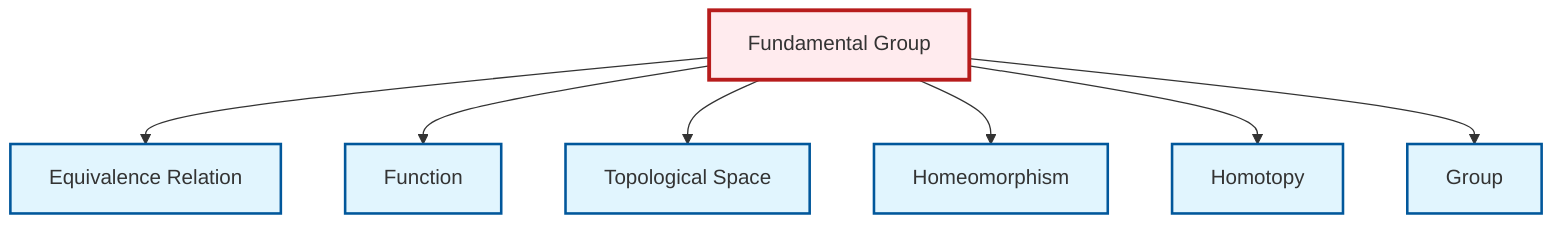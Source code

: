 graph TD
    classDef definition fill:#e1f5fe,stroke:#01579b,stroke-width:2px
    classDef theorem fill:#f3e5f5,stroke:#4a148c,stroke-width:2px
    classDef axiom fill:#fff3e0,stroke:#e65100,stroke-width:2px
    classDef example fill:#e8f5e9,stroke:#1b5e20,stroke-width:2px
    classDef current fill:#ffebee,stroke:#b71c1c,stroke-width:3px
    def-group["Group"]:::definition
    def-homeomorphism["Homeomorphism"]:::definition
    def-fundamental-group["Fundamental Group"]:::definition
    def-function["Function"]:::definition
    def-equivalence-relation["Equivalence Relation"]:::definition
    def-topological-space["Topological Space"]:::definition
    def-homotopy["Homotopy"]:::definition
    def-fundamental-group --> def-equivalence-relation
    def-fundamental-group --> def-function
    def-fundamental-group --> def-topological-space
    def-fundamental-group --> def-homeomorphism
    def-fundamental-group --> def-homotopy
    def-fundamental-group --> def-group
    class def-fundamental-group current